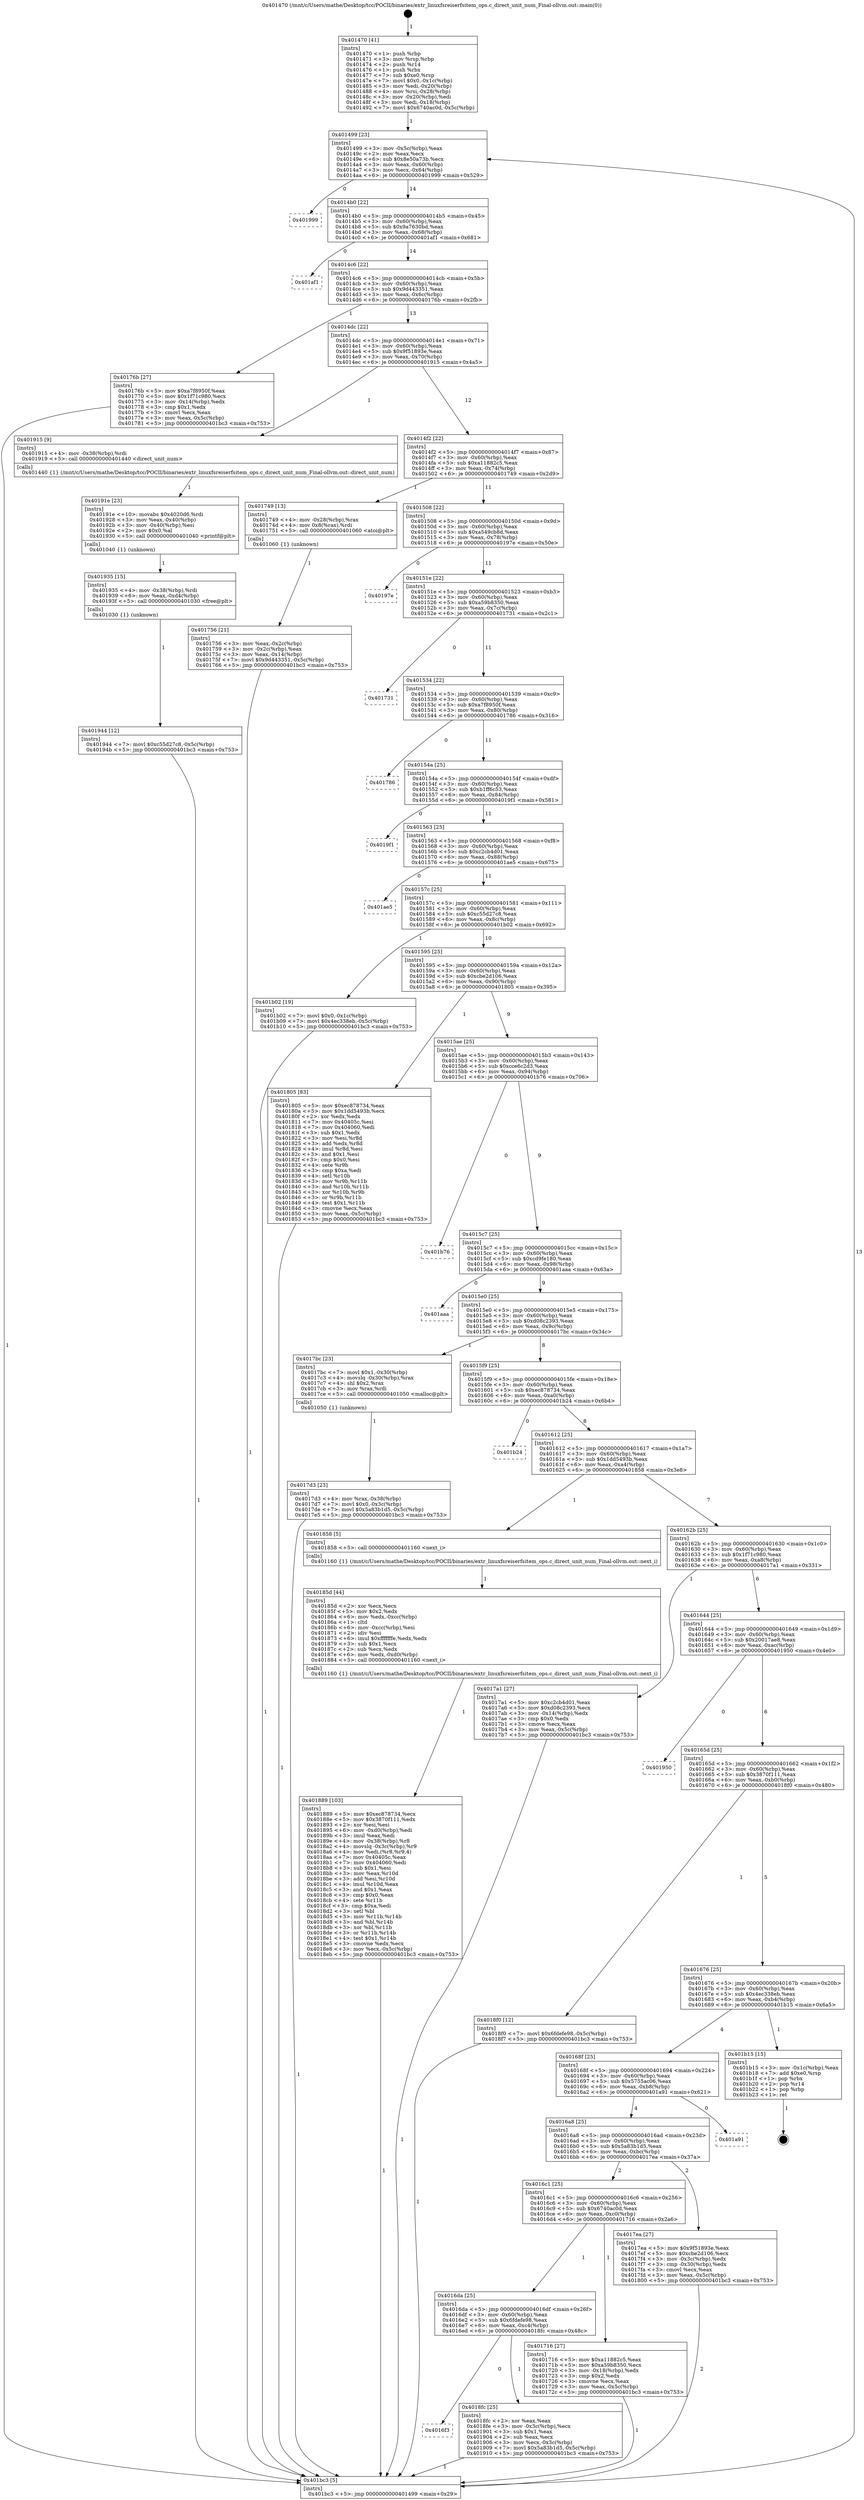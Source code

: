 digraph "0x401470" {
  label = "0x401470 (/mnt/c/Users/mathe/Desktop/tcc/POCII/binaries/extr_linuxfsreiserfsitem_ops.c_direct_unit_num_Final-ollvm.out::main(0))"
  labelloc = "t"
  node[shape=record]

  Entry [label="",width=0.3,height=0.3,shape=circle,fillcolor=black,style=filled]
  "0x401499" [label="{
     0x401499 [23]\l
     | [instrs]\l
     &nbsp;&nbsp;0x401499 \<+3\>: mov -0x5c(%rbp),%eax\l
     &nbsp;&nbsp;0x40149c \<+2\>: mov %eax,%ecx\l
     &nbsp;&nbsp;0x40149e \<+6\>: sub $0x8e50a73b,%ecx\l
     &nbsp;&nbsp;0x4014a4 \<+3\>: mov %eax,-0x60(%rbp)\l
     &nbsp;&nbsp;0x4014a7 \<+3\>: mov %ecx,-0x64(%rbp)\l
     &nbsp;&nbsp;0x4014aa \<+6\>: je 0000000000401999 \<main+0x529\>\l
  }"]
  "0x401999" [label="{
     0x401999\l
  }", style=dashed]
  "0x4014b0" [label="{
     0x4014b0 [22]\l
     | [instrs]\l
     &nbsp;&nbsp;0x4014b0 \<+5\>: jmp 00000000004014b5 \<main+0x45\>\l
     &nbsp;&nbsp;0x4014b5 \<+3\>: mov -0x60(%rbp),%eax\l
     &nbsp;&nbsp;0x4014b8 \<+5\>: sub $0x9a7630bd,%eax\l
     &nbsp;&nbsp;0x4014bd \<+3\>: mov %eax,-0x68(%rbp)\l
     &nbsp;&nbsp;0x4014c0 \<+6\>: je 0000000000401af1 \<main+0x681\>\l
  }"]
  Exit [label="",width=0.3,height=0.3,shape=circle,fillcolor=black,style=filled,peripheries=2]
  "0x401af1" [label="{
     0x401af1\l
  }", style=dashed]
  "0x4014c6" [label="{
     0x4014c6 [22]\l
     | [instrs]\l
     &nbsp;&nbsp;0x4014c6 \<+5\>: jmp 00000000004014cb \<main+0x5b\>\l
     &nbsp;&nbsp;0x4014cb \<+3\>: mov -0x60(%rbp),%eax\l
     &nbsp;&nbsp;0x4014ce \<+5\>: sub $0x9d443351,%eax\l
     &nbsp;&nbsp;0x4014d3 \<+3\>: mov %eax,-0x6c(%rbp)\l
     &nbsp;&nbsp;0x4014d6 \<+6\>: je 000000000040176b \<main+0x2fb\>\l
  }"]
  "0x401944" [label="{
     0x401944 [12]\l
     | [instrs]\l
     &nbsp;&nbsp;0x401944 \<+7\>: movl $0xc55d27c8,-0x5c(%rbp)\l
     &nbsp;&nbsp;0x40194b \<+5\>: jmp 0000000000401bc3 \<main+0x753\>\l
  }"]
  "0x40176b" [label="{
     0x40176b [27]\l
     | [instrs]\l
     &nbsp;&nbsp;0x40176b \<+5\>: mov $0xa7f8950f,%eax\l
     &nbsp;&nbsp;0x401770 \<+5\>: mov $0x1f71c980,%ecx\l
     &nbsp;&nbsp;0x401775 \<+3\>: mov -0x14(%rbp),%edx\l
     &nbsp;&nbsp;0x401778 \<+3\>: cmp $0x1,%edx\l
     &nbsp;&nbsp;0x40177b \<+3\>: cmovl %ecx,%eax\l
     &nbsp;&nbsp;0x40177e \<+3\>: mov %eax,-0x5c(%rbp)\l
     &nbsp;&nbsp;0x401781 \<+5\>: jmp 0000000000401bc3 \<main+0x753\>\l
  }"]
  "0x4014dc" [label="{
     0x4014dc [22]\l
     | [instrs]\l
     &nbsp;&nbsp;0x4014dc \<+5\>: jmp 00000000004014e1 \<main+0x71\>\l
     &nbsp;&nbsp;0x4014e1 \<+3\>: mov -0x60(%rbp),%eax\l
     &nbsp;&nbsp;0x4014e4 \<+5\>: sub $0x9f51893e,%eax\l
     &nbsp;&nbsp;0x4014e9 \<+3\>: mov %eax,-0x70(%rbp)\l
     &nbsp;&nbsp;0x4014ec \<+6\>: je 0000000000401915 \<main+0x4a5\>\l
  }"]
  "0x401935" [label="{
     0x401935 [15]\l
     | [instrs]\l
     &nbsp;&nbsp;0x401935 \<+4\>: mov -0x38(%rbp),%rdi\l
     &nbsp;&nbsp;0x401939 \<+6\>: mov %eax,-0xd4(%rbp)\l
     &nbsp;&nbsp;0x40193f \<+5\>: call 0000000000401030 \<free@plt\>\l
     | [calls]\l
     &nbsp;&nbsp;0x401030 \{1\} (unknown)\l
  }"]
  "0x401915" [label="{
     0x401915 [9]\l
     | [instrs]\l
     &nbsp;&nbsp;0x401915 \<+4\>: mov -0x38(%rbp),%rdi\l
     &nbsp;&nbsp;0x401919 \<+5\>: call 0000000000401440 \<direct_unit_num\>\l
     | [calls]\l
     &nbsp;&nbsp;0x401440 \{1\} (/mnt/c/Users/mathe/Desktop/tcc/POCII/binaries/extr_linuxfsreiserfsitem_ops.c_direct_unit_num_Final-ollvm.out::direct_unit_num)\l
  }"]
  "0x4014f2" [label="{
     0x4014f2 [22]\l
     | [instrs]\l
     &nbsp;&nbsp;0x4014f2 \<+5\>: jmp 00000000004014f7 \<main+0x87\>\l
     &nbsp;&nbsp;0x4014f7 \<+3\>: mov -0x60(%rbp),%eax\l
     &nbsp;&nbsp;0x4014fa \<+5\>: sub $0xa11882c5,%eax\l
     &nbsp;&nbsp;0x4014ff \<+3\>: mov %eax,-0x74(%rbp)\l
     &nbsp;&nbsp;0x401502 \<+6\>: je 0000000000401749 \<main+0x2d9\>\l
  }"]
  "0x40191e" [label="{
     0x40191e [23]\l
     | [instrs]\l
     &nbsp;&nbsp;0x40191e \<+10\>: movabs $0x4020d6,%rdi\l
     &nbsp;&nbsp;0x401928 \<+3\>: mov %eax,-0x40(%rbp)\l
     &nbsp;&nbsp;0x40192b \<+3\>: mov -0x40(%rbp),%esi\l
     &nbsp;&nbsp;0x40192e \<+2\>: mov $0x0,%al\l
     &nbsp;&nbsp;0x401930 \<+5\>: call 0000000000401040 \<printf@plt\>\l
     | [calls]\l
     &nbsp;&nbsp;0x401040 \{1\} (unknown)\l
  }"]
  "0x401749" [label="{
     0x401749 [13]\l
     | [instrs]\l
     &nbsp;&nbsp;0x401749 \<+4\>: mov -0x28(%rbp),%rax\l
     &nbsp;&nbsp;0x40174d \<+4\>: mov 0x8(%rax),%rdi\l
     &nbsp;&nbsp;0x401751 \<+5\>: call 0000000000401060 \<atoi@plt\>\l
     | [calls]\l
     &nbsp;&nbsp;0x401060 \{1\} (unknown)\l
  }"]
  "0x401508" [label="{
     0x401508 [22]\l
     | [instrs]\l
     &nbsp;&nbsp;0x401508 \<+5\>: jmp 000000000040150d \<main+0x9d\>\l
     &nbsp;&nbsp;0x40150d \<+3\>: mov -0x60(%rbp),%eax\l
     &nbsp;&nbsp;0x401510 \<+5\>: sub $0xa549cb8d,%eax\l
     &nbsp;&nbsp;0x401515 \<+3\>: mov %eax,-0x78(%rbp)\l
     &nbsp;&nbsp;0x401518 \<+6\>: je 000000000040197e \<main+0x50e\>\l
  }"]
  "0x4016f3" [label="{
     0x4016f3\l
  }", style=dashed]
  "0x40197e" [label="{
     0x40197e\l
  }", style=dashed]
  "0x40151e" [label="{
     0x40151e [22]\l
     | [instrs]\l
     &nbsp;&nbsp;0x40151e \<+5\>: jmp 0000000000401523 \<main+0xb3\>\l
     &nbsp;&nbsp;0x401523 \<+3\>: mov -0x60(%rbp),%eax\l
     &nbsp;&nbsp;0x401526 \<+5\>: sub $0xa59b8350,%eax\l
     &nbsp;&nbsp;0x40152b \<+3\>: mov %eax,-0x7c(%rbp)\l
     &nbsp;&nbsp;0x40152e \<+6\>: je 0000000000401731 \<main+0x2c1\>\l
  }"]
  "0x4018fc" [label="{
     0x4018fc [25]\l
     | [instrs]\l
     &nbsp;&nbsp;0x4018fc \<+2\>: xor %eax,%eax\l
     &nbsp;&nbsp;0x4018fe \<+3\>: mov -0x3c(%rbp),%ecx\l
     &nbsp;&nbsp;0x401901 \<+3\>: sub $0x1,%eax\l
     &nbsp;&nbsp;0x401904 \<+2\>: sub %eax,%ecx\l
     &nbsp;&nbsp;0x401906 \<+3\>: mov %ecx,-0x3c(%rbp)\l
     &nbsp;&nbsp;0x401909 \<+7\>: movl $0x5a83b1d5,-0x5c(%rbp)\l
     &nbsp;&nbsp;0x401910 \<+5\>: jmp 0000000000401bc3 \<main+0x753\>\l
  }"]
  "0x401731" [label="{
     0x401731\l
  }", style=dashed]
  "0x401534" [label="{
     0x401534 [22]\l
     | [instrs]\l
     &nbsp;&nbsp;0x401534 \<+5\>: jmp 0000000000401539 \<main+0xc9\>\l
     &nbsp;&nbsp;0x401539 \<+3\>: mov -0x60(%rbp),%eax\l
     &nbsp;&nbsp;0x40153c \<+5\>: sub $0xa7f8950f,%eax\l
     &nbsp;&nbsp;0x401541 \<+3\>: mov %eax,-0x80(%rbp)\l
     &nbsp;&nbsp;0x401544 \<+6\>: je 0000000000401786 \<main+0x316\>\l
  }"]
  "0x401889" [label="{
     0x401889 [103]\l
     | [instrs]\l
     &nbsp;&nbsp;0x401889 \<+5\>: mov $0xec878734,%ecx\l
     &nbsp;&nbsp;0x40188e \<+5\>: mov $0x3870f111,%edx\l
     &nbsp;&nbsp;0x401893 \<+2\>: xor %esi,%esi\l
     &nbsp;&nbsp;0x401895 \<+6\>: mov -0xd0(%rbp),%edi\l
     &nbsp;&nbsp;0x40189b \<+3\>: imul %eax,%edi\l
     &nbsp;&nbsp;0x40189e \<+4\>: mov -0x38(%rbp),%r8\l
     &nbsp;&nbsp;0x4018a2 \<+4\>: movslq -0x3c(%rbp),%r9\l
     &nbsp;&nbsp;0x4018a6 \<+4\>: mov %edi,(%r8,%r9,4)\l
     &nbsp;&nbsp;0x4018aa \<+7\>: mov 0x40405c,%eax\l
     &nbsp;&nbsp;0x4018b1 \<+7\>: mov 0x404060,%edi\l
     &nbsp;&nbsp;0x4018b8 \<+3\>: sub $0x1,%esi\l
     &nbsp;&nbsp;0x4018bb \<+3\>: mov %eax,%r10d\l
     &nbsp;&nbsp;0x4018be \<+3\>: add %esi,%r10d\l
     &nbsp;&nbsp;0x4018c1 \<+4\>: imul %r10d,%eax\l
     &nbsp;&nbsp;0x4018c5 \<+3\>: and $0x1,%eax\l
     &nbsp;&nbsp;0x4018c8 \<+3\>: cmp $0x0,%eax\l
     &nbsp;&nbsp;0x4018cb \<+4\>: sete %r11b\l
     &nbsp;&nbsp;0x4018cf \<+3\>: cmp $0xa,%edi\l
     &nbsp;&nbsp;0x4018d2 \<+3\>: setl %bl\l
     &nbsp;&nbsp;0x4018d5 \<+3\>: mov %r11b,%r14b\l
     &nbsp;&nbsp;0x4018d8 \<+3\>: and %bl,%r14b\l
     &nbsp;&nbsp;0x4018db \<+3\>: xor %bl,%r11b\l
     &nbsp;&nbsp;0x4018de \<+3\>: or %r11b,%r14b\l
     &nbsp;&nbsp;0x4018e1 \<+4\>: test $0x1,%r14b\l
     &nbsp;&nbsp;0x4018e5 \<+3\>: cmovne %edx,%ecx\l
     &nbsp;&nbsp;0x4018e8 \<+3\>: mov %ecx,-0x5c(%rbp)\l
     &nbsp;&nbsp;0x4018eb \<+5\>: jmp 0000000000401bc3 \<main+0x753\>\l
  }"]
  "0x401786" [label="{
     0x401786\l
  }", style=dashed]
  "0x40154a" [label="{
     0x40154a [25]\l
     | [instrs]\l
     &nbsp;&nbsp;0x40154a \<+5\>: jmp 000000000040154f \<main+0xdf\>\l
     &nbsp;&nbsp;0x40154f \<+3\>: mov -0x60(%rbp),%eax\l
     &nbsp;&nbsp;0x401552 \<+5\>: sub $0xb1ff6c53,%eax\l
     &nbsp;&nbsp;0x401557 \<+6\>: mov %eax,-0x84(%rbp)\l
     &nbsp;&nbsp;0x40155d \<+6\>: je 00000000004019f1 \<main+0x581\>\l
  }"]
  "0x40185d" [label="{
     0x40185d [44]\l
     | [instrs]\l
     &nbsp;&nbsp;0x40185d \<+2\>: xor %ecx,%ecx\l
     &nbsp;&nbsp;0x40185f \<+5\>: mov $0x2,%edx\l
     &nbsp;&nbsp;0x401864 \<+6\>: mov %edx,-0xcc(%rbp)\l
     &nbsp;&nbsp;0x40186a \<+1\>: cltd\l
     &nbsp;&nbsp;0x40186b \<+6\>: mov -0xcc(%rbp),%esi\l
     &nbsp;&nbsp;0x401871 \<+2\>: idiv %esi\l
     &nbsp;&nbsp;0x401873 \<+6\>: imul $0xfffffffe,%edx,%edx\l
     &nbsp;&nbsp;0x401879 \<+3\>: sub $0x1,%ecx\l
     &nbsp;&nbsp;0x40187c \<+2\>: sub %ecx,%edx\l
     &nbsp;&nbsp;0x40187e \<+6\>: mov %edx,-0xd0(%rbp)\l
     &nbsp;&nbsp;0x401884 \<+5\>: call 0000000000401160 \<next_i\>\l
     | [calls]\l
     &nbsp;&nbsp;0x401160 \{1\} (/mnt/c/Users/mathe/Desktop/tcc/POCII/binaries/extr_linuxfsreiserfsitem_ops.c_direct_unit_num_Final-ollvm.out::next_i)\l
  }"]
  "0x4019f1" [label="{
     0x4019f1\l
  }", style=dashed]
  "0x401563" [label="{
     0x401563 [25]\l
     | [instrs]\l
     &nbsp;&nbsp;0x401563 \<+5\>: jmp 0000000000401568 \<main+0xf8\>\l
     &nbsp;&nbsp;0x401568 \<+3\>: mov -0x60(%rbp),%eax\l
     &nbsp;&nbsp;0x40156b \<+5\>: sub $0xc2cb4d01,%eax\l
     &nbsp;&nbsp;0x401570 \<+6\>: mov %eax,-0x88(%rbp)\l
     &nbsp;&nbsp;0x401576 \<+6\>: je 0000000000401ae5 \<main+0x675\>\l
  }"]
  "0x4017d3" [label="{
     0x4017d3 [23]\l
     | [instrs]\l
     &nbsp;&nbsp;0x4017d3 \<+4\>: mov %rax,-0x38(%rbp)\l
     &nbsp;&nbsp;0x4017d7 \<+7\>: movl $0x0,-0x3c(%rbp)\l
     &nbsp;&nbsp;0x4017de \<+7\>: movl $0x5a83b1d5,-0x5c(%rbp)\l
     &nbsp;&nbsp;0x4017e5 \<+5\>: jmp 0000000000401bc3 \<main+0x753\>\l
  }"]
  "0x401ae5" [label="{
     0x401ae5\l
  }", style=dashed]
  "0x40157c" [label="{
     0x40157c [25]\l
     | [instrs]\l
     &nbsp;&nbsp;0x40157c \<+5\>: jmp 0000000000401581 \<main+0x111\>\l
     &nbsp;&nbsp;0x401581 \<+3\>: mov -0x60(%rbp),%eax\l
     &nbsp;&nbsp;0x401584 \<+5\>: sub $0xc55d27c8,%eax\l
     &nbsp;&nbsp;0x401589 \<+6\>: mov %eax,-0x8c(%rbp)\l
     &nbsp;&nbsp;0x40158f \<+6\>: je 0000000000401b02 \<main+0x692\>\l
  }"]
  "0x401756" [label="{
     0x401756 [21]\l
     | [instrs]\l
     &nbsp;&nbsp;0x401756 \<+3\>: mov %eax,-0x2c(%rbp)\l
     &nbsp;&nbsp;0x401759 \<+3\>: mov -0x2c(%rbp),%eax\l
     &nbsp;&nbsp;0x40175c \<+3\>: mov %eax,-0x14(%rbp)\l
     &nbsp;&nbsp;0x40175f \<+7\>: movl $0x9d443351,-0x5c(%rbp)\l
     &nbsp;&nbsp;0x401766 \<+5\>: jmp 0000000000401bc3 \<main+0x753\>\l
  }"]
  "0x401b02" [label="{
     0x401b02 [19]\l
     | [instrs]\l
     &nbsp;&nbsp;0x401b02 \<+7\>: movl $0x0,-0x1c(%rbp)\l
     &nbsp;&nbsp;0x401b09 \<+7\>: movl $0x4ec338eb,-0x5c(%rbp)\l
     &nbsp;&nbsp;0x401b10 \<+5\>: jmp 0000000000401bc3 \<main+0x753\>\l
  }"]
  "0x401595" [label="{
     0x401595 [25]\l
     | [instrs]\l
     &nbsp;&nbsp;0x401595 \<+5\>: jmp 000000000040159a \<main+0x12a\>\l
     &nbsp;&nbsp;0x40159a \<+3\>: mov -0x60(%rbp),%eax\l
     &nbsp;&nbsp;0x40159d \<+5\>: sub $0xcbe2d106,%eax\l
     &nbsp;&nbsp;0x4015a2 \<+6\>: mov %eax,-0x90(%rbp)\l
     &nbsp;&nbsp;0x4015a8 \<+6\>: je 0000000000401805 \<main+0x395\>\l
  }"]
  "0x401470" [label="{
     0x401470 [41]\l
     | [instrs]\l
     &nbsp;&nbsp;0x401470 \<+1\>: push %rbp\l
     &nbsp;&nbsp;0x401471 \<+3\>: mov %rsp,%rbp\l
     &nbsp;&nbsp;0x401474 \<+2\>: push %r14\l
     &nbsp;&nbsp;0x401476 \<+1\>: push %rbx\l
     &nbsp;&nbsp;0x401477 \<+7\>: sub $0xe0,%rsp\l
     &nbsp;&nbsp;0x40147e \<+7\>: movl $0x0,-0x1c(%rbp)\l
     &nbsp;&nbsp;0x401485 \<+3\>: mov %edi,-0x20(%rbp)\l
     &nbsp;&nbsp;0x401488 \<+4\>: mov %rsi,-0x28(%rbp)\l
     &nbsp;&nbsp;0x40148c \<+3\>: mov -0x20(%rbp),%edi\l
     &nbsp;&nbsp;0x40148f \<+3\>: mov %edi,-0x18(%rbp)\l
     &nbsp;&nbsp;0x401492 \<+7\>: movl $0x6740ac0d,-0x5c(%rbp)\l
  }"]
  "0x401805" [label="{
     0x401805 [83]\l
     | [instrs]\l
     &nbsp;&nbsp;0x401805 \<+5\>: mov $0xec878734,%eax\l
     &nbsp;&nbsp;0x40180a \<+5\>: mov $0x1dd5493b,%ecx\l
     &nbsp;&nbsp;0x40180f \<+2\>: xor %edx,%edx\l
     &nbsp;&nbsp;0x401811 \<+7\>: mov 0x40405c,%esi\l
     &nbsp;&nbsp;0x401818 \<+7\>: mov 0x404060,%edi\l
     &nbsp;&nbsp;0x40181f \<+3\>: sub $0x1,%edx\l
     &nbsp;&nbsp;0x401822 \<+3\>: mov %esi,%r8d\l
     &nbsp;&nbsp;0x401825 \<+3\>: add %edx,%r8d\l
     &nbsp;&nbsp;0x401828 \<+4\>: imul %r8d,%esi\l
     &nbsp;&nbsp;0x40182c \<+3\>: and $0x1,%esi\l
     &nbsp;&nbsp;0x40182f \<+3\>: cmp $0x0,%esi\l
     &nbsp;&nbsp;0x401832 \<+4\>: sete %r9b\l
     &nbsp;&nbsp;0x401836 \<+3\>: cmp $0xa,%edi\l
     &nbsp;&nbsp;0x401839 \<+4\>: setl %r10b\l
     &nbsp;&nbsp;0x40183d \<+3\>: mov %r9b,%r11b\l
     &nbsp;&nbsp;0x401840 \<+3\>: and %r10b,%r11b\l
     &nbsp;&nbsp;0x401843 \<+3\>: xor %r10b,%r9b\l
     &nbsp;&nbsp;0x401846 \<+3\>: or %r9b,%r11b\l
     &nbsp;&nbsp;0x401849 \<+4\>: test $0x1,%r11b\l
     &nbsp;&nbsp;0x40184d \<+3\>: cmovne %ecx,%eax\l
     &nbsp;&nbsp;0x401850 \<+3\>: mov %eax,-0x5c(%rbp)\l
     &nbsp;&nbsp;0x401853 \<+5\>: jmp 0000000000401bc3 \<main+0x753\>\l
  }"]
  "0x4015ae" [label="{
     0x4015ae [25]\l
     | [instrs]\l
     &nbsp;&nbsp;0x4015ae \<+5\>: jmp 00000000004015b3 \<main+0x143\>\l
     &nbsp;&nbsp;0x4015b3 \<+3\>: mov -0x60(%rbp),%eax\l
     &nbsp;&nbsp;0x4015b6 \<+5\>: sub $0xcce6c2d3,%eax\l
     &nbsp;&nbsp;0x4015bb \<+6\>: mov %eax,-0x94(%rbp)\l
     &nbsp;&nbsp;0x4015c1 \<+6\>: je 0000000000401b76 \<main+0x706\>\l
  }"]
  "0x401bc3" [label="{
     0x401bc3 [5]\l
     | [instrs]\l
     &nbsp;&nbsp;0x401bc3 \<+5\>: jmp 0000000000401499 \<main+0x29\>\l
  }"]
  "0x401b76" [label="{
     0x401b76\l
  }", style=dashed]
  "0x4015c7" [label="{
     0x4015c7 [25]\l
     | [instrs]\l
     &nbsp;&nbsp;0x4015c7 \<+5\>: jmp 00000000004015cc \<main+0x15c\>\l
     &nbsp;&nbsp;0x4015cc \<+3\>: mov -0x60(%rbp),%eax\l
     &nbsp;&nbsp;0x4015cf \<+5\>: sub $0xcd9fe180,%eax\l
     &nbsp;&nbsp;0x4015d4 \<+6\>: mov %eax,-0x98(%rbp)\l
     &nbsp;&nbsp;0x4015da \<+6\>: je 0000000000401aaa \<main+0x63a\>\l
  }"]
  "0x4016da" [label="{
     0x4016da [25]\l
     | [instrs]\l
     &nbsp;&nbsp;0x4016da \<+5\>: jmp 00000000004016df \<main+0x26f\>\l
     &nbsp;&nbsp;0x4016df \<+3\>: mov -0x60(%rbp),%eax\l
     &nbsp;&nbsp;0x4016e2 \<+5\>: sub $0x6fdefe98,%eax\l
     &nbsp;&nbsp;0x4016e7 \<+6\>: mov %eax,-0xc4(%rbp)\l
     &nbsp;&nbsp;0x4016ed \<+6\>: je 00000000004018fc \<main+0x48c\>\l
  }"]
  "0x401aaa" [label="{
     0x401aaa\l
  }", style=dashed]
  "0x4015e0" [label="{
     0x4015e0 [25]\l
     | [instrs]\l
     &nbsp;&nbsp;0x4015e0 \<+5\>: jmp 00000000004015e5 \<main+0x175\>\l
     &nbsp;&nbsp;0x4015e5 \<+3\>: mov -0x60(%rbp),%eax\l
     &nbsp;&nbsp;0x4015e8 \<+5\>: sub $0xd08c2393,%eax\l
     &nbsp;&nbsp;0x4015ed \<+6\>: mov %eax,-0x9c(%rbp)\l
     &nbsp;&nbsp;0x4015f3 \<+6\>: je 00000000004017bc \<main+0x34c\>\l
  }"]
  "0x401716" [label="{
     0x401716 [27]\l
     | [instrs]\l
     &nbsp;&nbsp;0x401716 \<+5\>: mov $0xa11882c5,%eax\l
     &nbsp;&nbsp;0x40171b \<+5\>: mov $0xa59b8350,%ecx\l
     &nbsp;&nbsp;0x401720 \<+3\>: mov -0x18(%rbp),%edx\l
     &nbsp;&nbsp;0x401723 \<+3\>: cmp $0x2,%edx\l
     &nbsp;&nbsp;0x401726 \<+3\>: cmovne %ecx,%eax\l
     &nbsp;&nbsp;0x401729 \<+3\>: mov %eax,-0x5c(%rbp)\l
     &nbsp;&nbsp;0x40172c \<+5\>: jmp 0000000000401bc3 \<main+0x753\>\l
  }"]
  "0x4017bc" [label="{
     0x4017bc [23]\l
     | [instrs]\l
     &nbsp;&nbsp;0x4017bc \<+7\>: movl $0x1,-0x30(%rbp)\l
     &nbsp;&nbsp;0x4017c3 \<+4\>: movslq -0x30(%rbp),%rax\l
     &nbsp;&nbsp;0x4017c7 \<+4\>: shl $0x2,%rax\l
     &nbsp;&nbsp;0x4017cb \<+3\>: mov %rax,%rdi\l
     &nbsp;&nbsp;0x4017ce \<+5\>: call 0000000000401050 \<malloc@plt\>\l
     | [calls]\l
     &nbsp;&nbsp;0x401050 \{1\} (unknown)\l
  }"]
  "0x4015f9" [label="{
     0x4015f9 [25]\l
     | [instrs]\l
     &nbsp;&nbsp;0x4015f9 \<+5\>: jmp 00000000004015fe \<main+0x18e\>\l
     &nbsp;&nbsp;0x4015fe \<+3\>: mov -0x60(%rbp),%eax\l
     &nbsp;&nbsp;0x401601 \<+5\>: sub $0xec878734,%eax\l
     &nbsp;&nbsp;0x401606 \<+6\>: mov %eax,-0xa0(%rbp)\l
     &nbsp;&nbsp;0x40160c \<+6\>: je 0000000000401b24 \<main+0x6b4\>\l
  }"]
  "0x4016c1" [label="{
     0x4016c1 [25]\l
     | [instrs]\l
     &nbsp;&nbsp;0x4016c1 \<+5\>: jmp 00000000004016c6 \<main+0x256\>\l
     &nbsp;&nbsp;0x4016c6 \<+3\>: mov -0x60(%rbp),%eax\l
     &nbsp;&nbsp;0x4016c9 \<+5\>: sub $0x6740ac0d,%eax\l
     &nbsp;&nbsp;0x4016ce \<+6\>: mov %eax,-0xc0(%rbp)\l
     &nbsp;&nbsp;0x4016d4 \<+6\>: je 0000000000401716 \<main+0x2a6\>\l
  }"]
  "0x401b24" [label="{
     0x401b24\l
  }", style=dashed]
  "0x401612" [label="{
     0x401612 [25]\l
     | [instrs]\l
     &nbsp;&nbsp;0x401612 \<+5\>: jmp 0000000000401617 \<main+0x1a7\>\l
     &nbsp;&nbsp;0x401617 \<+3\>: mov -0x60(%rbp),%eax\l
     &nbsp;&nbsp;0x40161a \<+5\>: sub $0x1dd5493b,%eax\l
     &nbsp;&nbsp;0x40161f \<+6\>: mov %eax,-0xa4(%rbp)\l
     &nbsp;&nbsp;0x401625 \<+6\>: je 0000000000401858 \<main+0x3e8\>\l
  }"]
  "0x4017ea" [label="{
     0x4017ea [27]\l
     | [instrs]\l
     &nbsp;&nbsp;0x4017ea \<+5\>: mov $0x9f51893e,%eax\l
     &nbsp;&nbsp;0x4017ef \<+5\>: mov $0xcbe2d106,%ecx\l
     &nbsp;&nbsp;0x4017f4 \<+3\>: mov -0x3c(%rbp),%edx\l
     &nbsp;&nbsp;0x4017f7 \<+3\>: cmp -0x30(%rbp),%edx\l
     &nbsp;&nbsp;0x4017fa \<+3\>: cmovl %ecx,%eax\l
     &nbsp;&nbsp;0x4017fd \<+3\>: mov %eax,-0x5c(%rbp)\l
     &nbsp;&nbsp;0x401800 \<+5\>: jmp 0000000000401bc3 \<main+0x753\>\l
  }"]
  "0x401858" [label="{
     0x401858 [5]\l
     | [instrs]\l
     &nbsp;&nbsp;0x401858 \<+5\>: call 0000000000401160 \<next_i\>\l
     | [calls]\l
     &nbsp;&nbsp;0x401160 \{1\} (/mnt/c/Users/mathe/Desktop/tcc/POCII/binaries/extr_linuxfsreiserfsitem_ops.c_direct_unit_num_Final-ollvm.out::next_i)\l
  }"]
  "0x40162b" [label="{
     0x40162b [25]\l
     | [instrs]\l
     &nbsp;&nbsp;0x40162b \<+5\>: jmp 0000000000401630 \<main+0x1c0\>\l
     &nbsp;&nbsp;0x401630 \<+3\>: mov -0x60(%rbp),%eax\l
     &nbsp;&nbsp;0x401633 \<+5\>: sub $0x1f71c980,%eax\l
     &nbsp;&nbsp;0x401638 \<+6\>: mov %eax,-0xa8(%rbp)\l
     &nbsp;&nbsp;0x40163e \<+6\>: je 00000000004017a1 \<main+0x331\>\l
  }"]
  "0x4016a8" [label="{
     0x4016a8 [25]\l
     | [instrs]\l
     &nbsp;&nbsp;0x4016a8 \<+5\>: jmp 00000000004016ad \<main+0x23d\>\l
     &nbsp;&nbsp;0x4016ad \<+3\>: mov -0x60(%rbp),%eax\l
     &nbsp;&nbsp;0x4016b0 \<+5\>: sub $0x5a83b1d5,%eax\l
     &nbsp;&nbsp;0x4016b5 \<+6\>: mov %eax,-0xbc(%rbp)\l
     &nbsp;&nbsp;0x4016bb \<+6\>: je 00000000004017ea \<main+0x37a\>\l
  }"]
  "0x4017a1" [label="{
     0x4017a1 [27]\l
     | [instrs]\l
     &nbsp;&nbsp;0x4017a1 \<+5\>: mov $0xc2cb4d01,%eax\l
     &nbsp;&nbsp;0x4017a6 \<+5\>: mov $0xd08c2393,%ecx\l
     &nbsp;&nbsp;0x4017ab \<+3\>: mov -0x14(%rbp),%edx\l
     &nbsp;&nbsp;0x4017ae \<+3\>: cmp $0x0,%edx\l
     &nbsp;&nbsp;0x4017b1 \<+3\>: cmove %ecx,%eax\l
     &nbsp;&nbsp;0x4017b4 \<+3\>: mov %eax,-0x5c(%rbp)\l
     &nbsp;&nbsp;0x4017b7 \<+5\>: jmp 0000000000401bc3 \<main+0x753\>\l
  }"]
  "0x401644" [label="{
     0x401644 [25]\l
     | [instrs]\l
     &nbsp;&nbsp;0x401644 \<+5\>: jmp 0000000000401649 \<main+0x1d9\>\l
     &nbsp;&nbsp;0x401649 \<+3\>: mov -0x60(%rbp),%eax\l
     &nbsp;&nbsp;0x40164c \<+5\>: sub $0x20017ae8,%eax\l
     &nbsp;&nbsp;0x401651 \<+6\>: mov %eax,-0xac(%rbp)\l
     &nbsp;&nbsp;0x401657 \<+6\>: je 0000000000401950 \<main+0x4e0\>\l
  }"]
  "0x401a91" [label="{
     0x401a91\l
  }", style=dashed]
  "0x401950" [label="{
     0x401950\l
  }", style=dashed]
  "0x40165d" [label="{
     0x40165d [25]\l
     | [instrs]\l
     &nbsp;&nbsp;0x40165d \<+5\>: jmp 0000000000401662 \<main+0x1f2\>\l
     &nbsp;&nbsp;0x401662 \<+3\>: mov -0x60(%rbp),%eax\l
     &nbsp;&nbsp;0x401665 \<+5\>: sub $0x3870f111,%eax\l
     &nbsp;&nbsp;0x40166a \<+6\>: mov %eax,-0xb0(%rbp)\l
     &nbsp;&nbsp;0x401670 \<+6\>: je 00000000004018f0 \<main+0x480\>\l
  }"]
  "0x40168f" [label="{
     0x40168f [25]\l
     | [instrs]\l
     &nbsp;&nbsp;0x40168f \<+5\>: jmp 0000000000401694 \<main+0x224\>\l
     &nbsp;&nbsp;0x401694 \<+3\>: mov -0x60(%rbp),%eax\l
     &nbsp;&nbsp;0x401697 \<+5\>: sub $0x5755ac06,%eax\l
     &nbsp;&nbsp;0x40169c \<+6\>: mov %eax,-0xb8(%rbp)\l
     &nbsp;&nbsp;0x4016a2 \<+6\>: je 0000000000401a91 \<main+0x621\>\l
  }"]
  "0x4018f0" [label="{
     0x4018f0 [12]\l
     | [instrs]\l
     &nbsp;&nbsp;0x4018f0 \<+7\>: movl $0x6fdefe98,-0x5c(%rbp)\l
     &nbsp;&nbsp;0x4018f7 \<+5\>: jmp 0000000000401bc3 \<main+0x753\>\l
  }"]
  "0x401676" [label="{
     0x401676 [25]\l
     | [instrs]\l
     &nbsp;&nbsp;0x401676 \<+5\>: jmp 000000000040167b \<main+0x20b\>\l
     &nbsp;&nbsp;0x40167b \<+3\>: mov -0x60(%rbp),%eax\l
     &nbsp;&nbsp;0x40167e \<+5\>: sub $0x4ec338eb,%eax\l
     &nbsp;&nbsp;0x401683 \<+6\>: mov %eax,-0xb4(%rbp)\l
     &nbsp;&nbsp;0x401689 \<+6\>: je 0000000000401b15 \<main+0x6a5\>\l
  }"]
  "0x401b15" [label="{
     0x401b15 [15]\l
     | [instrs]\l
     &nbsp;&nbsp;0x401b15 \<+3\>: mov -0x1c(%rbp),%eax\l
     &nbsp;&nbsp;0x401b18 \<+7\>: add $0xe0,%rsp\l
     &nbsp;&nbsp;0x401b1f \<+1\>: pop %rbx\l
     &nbsp;&nbsp;0x401b20 \<+2\>: pop %r14\l
     &nbsp;&nbsp;0x401b22 \<+1\>: pop %rbp\l
     &nbsp;&nbsp;0x401b23 \<+1\>: ret\l
  }"]
  Entry -> "0x401470" [label=" 1"]
  "0x401499" -> "0x401999" [label=" 0"]
  "0x401499" -> "0x4014b0" [label=" 14"]
  "0x401b15" -> Exit [label=" 1"]
  "0x4014b0" -> "0x401af1" [label=" 0"]
  "0x4014b0" -> "0x4014c6" [label=" 14"]
  "0x401b02" -> "0x401bc3" [label=" 1"]
  "0x4014c6" -> "0x40176b" [label=" 1"]
  "0x4014c6" -> "0x4014dc" [label=" 13"]
  "0x401944" -> "0x401bc3" [label=" 1"]
  "0x4014dc" -> "0x401915" [label=" 1"]
  "0x4014dc" -> "0x4014f2" [label=" 12"]
  "0x401935" -> "0x401944" [label=" 1"]
  "0x4014f2" -> "0x401749" [label=" 1"]
  "0x4014f2" -> "0x401508" [label=" 11"]
  "0x40191e" -> "0x401935" [label=" 1"]
  "0x401508" -> "0x40197e" [label=" 0"]
  "0x401508" -> "0x40151e" [label=" 11"]
  "0x401915" -> "0x40191e" [label=" 1"]
  "0x40151e" -> "0x401731" [label=" 0"]
  "0x40151e" -> "0x401534" [label=" 11"]
  "0x4018fc" -> "0x401bc3" [label=" 1"]
  "0x401534" -> "0x401786" [label=" 0"]
  "0x401534" -> "0x40154a" [label=" 11"]
  "0x4016da" -> "0x4018fc" [label=" 1"]
  "0x40154a" -> "0x4019f1" [label=" 0"]
  "0x40154a" -> "0x401563" [label=" 11"]
  "0x4016da" -> "0x4016f3" [label=" 0"]
  "0x401563" -> "0x401ae5" [label=" 0"]
  "0x401563" -> "0x40157c" [label=" 11"]
  "0x4018f0" -> "0x401bc3" [label=" 1"]
  "0x40157c" -> "0x401b02" [label=" 1"]
  "0x40157c" -> "0x401595" [label=" 10"]
  "0x401889" -> "0x401bc3" [label=" 1"]
  "0x401595" -> "0x401805" [label=" 1"]
  "0x401595" -> "0x4015ae" [label=" 9"]
  "0x40185d" -> "0x401889" [label=" 1"]
  "0x4015ae" -> "0x401b76" [label=" 0"]
  "0x4015ae" -> "0x4015c7" [label=" 9"]
  "0x401858" -> "0x40185d" [label=" 1"]
  "0x4015c7" -> "0x401aaa" [label=" 0"]
  "0x4015c7" -> "0x4015e0" [label=" 9"]
  "0x401805" -> "0x401bc3" [label=" 1"]
  "0x4015e0" -> "0x4017bc" [label=" 1"]
  "0x4015e0" -> "0x4015f9" [label=" 8"]
  "0x4017ea" -> "0x401bc3" [label=" 2"]
  "0x4015f9" -> "0x401b24" [label=" 0"]
  "0x4015f9" -> "0x401612" [label=" 8"]
  "0x4017bc" -> "0x4017d3" [label=" 1"]
  "0x401612" -> "0x401858" [label=" 1"]
  "0x401612" -> "0x40162b" [label=" 7"]
  "0x4017a1" -> "0x401bc3" [label=" 1"]
  "0x40162b" -> "0x4017a1" [label=" 1"]
  "0x40162b" -> "0x401644" [label=" 6"]
  "0x401756" -> "0x401bc3" [label=" 1"]
  "0x401644" -> "0x401950" [label=" 0"]
  "0x401644" -> "0x40165d" [label=" 6"]
  "0x401749" -> "0x401756" [label=" 1"]
  "0x40165d" -> "0x4018f0" [label=" 1"]
  "0x40165d" -> "0x401676" [label=" 5"]
  "0x401470" -> "0x401499" [label=" 1"]
  "0x401676" -> "0x401b15" [label=" 1"]
  "0x401676" -> "0x40168f" [label=" 4"]
  "0x401bc3" -> "0x401499" [label=" 13"]
  "0x40168f" -> "0x401a91" [label=" 0"]
  "0x40168f" -> "0x4016a8" [label=" 4"]
  "0x40176b" -> "0x401bc3" [label=" 1"]
  "0x4016a8" -> "0x4017ea" [label=" 2"]
  "0x4016a8" -> "0x4016c1" [label=" 2"]
  "0x4017d3" -> "0x401bc3" [label=" 1"]
  "0x4016c1" -> "0x401716" [label=" 1"]
  "0x4016c1" -> "0x4016da" [label=" 1"]
  "0x401716" -> "0x401bc3" [label=" 1"]
}
